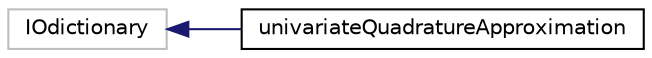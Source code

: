 digraph "Graphical Class Hierarchy"
{
  bgcolor="transparent";
  edge [fontname="Helvetica",fontsize="10",labelfontname="Helvetica",labelfontsize="10"];
  node [fontname="Helvetica",fontsize="10",shape=record];
  rankdir="LR";
  Node1 [label="IOdictionary",height=0.2,width=0.4,color="grey75"];
  Node1 -> Node2 [dir="back",color="midnightblue",fontsize="10",style="solid",fontname="Helvetica"];
  Node2 [label="univariateQuadratureApproximation",height=0.2,width=0.4,color="black",URL="$d3/dea/a00046.html",tooltip="Provides storage for the moments and the corresponding quadrature approximation of a univariate distr..."];
}
